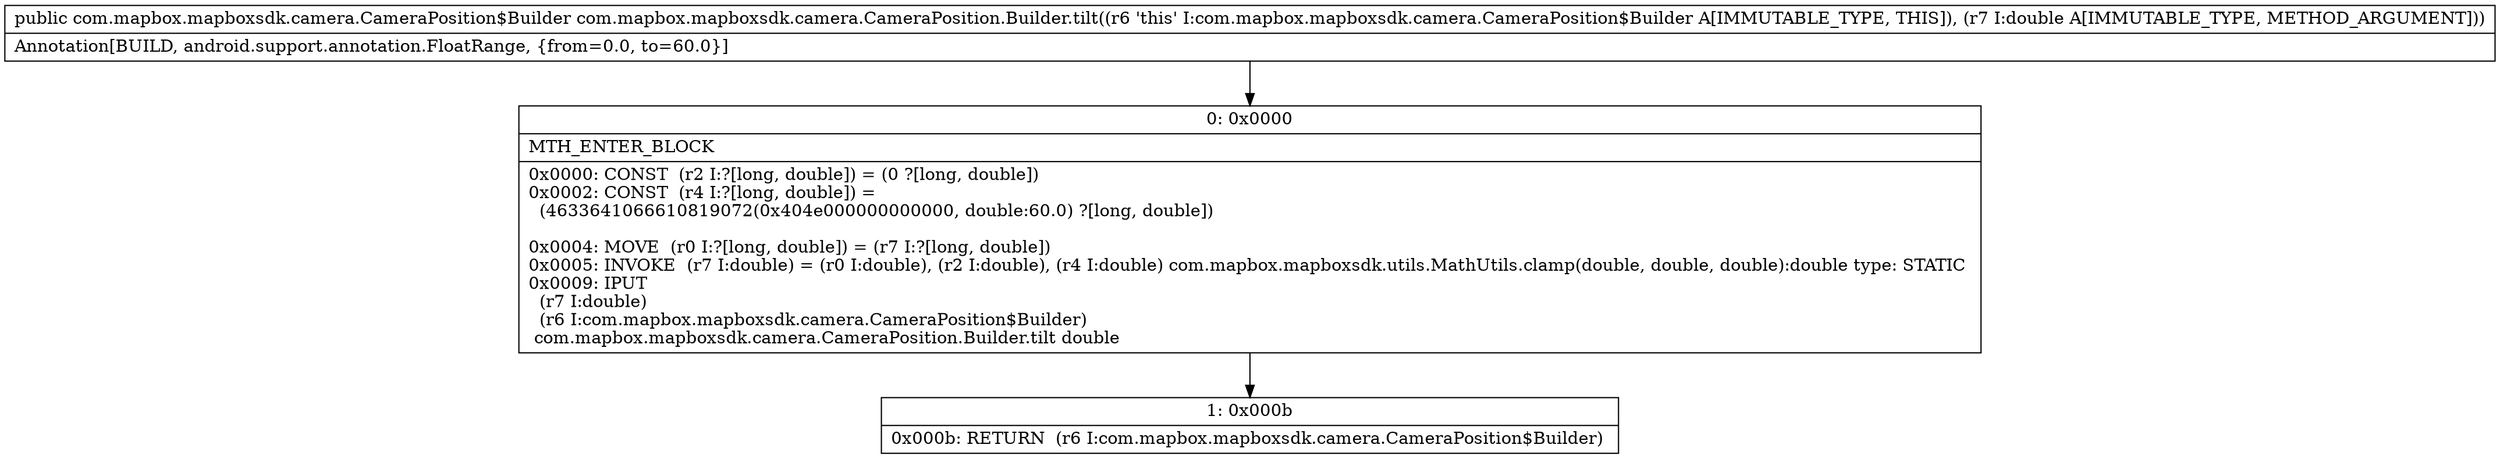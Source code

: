 digraph "CFG forcom.mapbox.mapboxsdk.camera.CameraPosition.Builder.tilt(D)Lcom\/mapbox\/mapboxsdk\/camera\/CameraPosition$Builder;" {
Node_0 [shape=record,label="{0\:\ 0x0000|MTH_ENTER_BLOCK\l|0x0000: CONST  (r2 I:?[long, double]) = (0 ?[long, double]) \l0x0002: CONST  (r4 I:?[long, double]) = \l  (4633641066610819072(0x404e000000000000, double:60.0) ?[long, double])\l \l0x0004: MOVE  (r0 I:?[long, double]) = (r7 I:?[long, double]) \l0x0005: INVOKE  (r7 I:double) = (r0 I:double), (r2 I:double), (r4 I:double) com.mapbox.mapboxsdk.utils.MathUtils.clamp(double, double, double):double type: STATIC \l0x0009: IPUT  \l  (r7 I:double)\l  (r6 I:com.mapbox.mapboxsdk.camera.CameraPosition$Builder)\l com.mapbox.mapboxsdk.camera.CameraPosition.Builder.tilt double \l}"];
Node_1 [shape=record,label="{1\:\ 0x000b|0x000b: RETURN  (r6 I:com.mapbox.mapboxsdk.camera.CameraPosition$Builder) \l}"];
MethodNode[shape=record,label="{public com.mapbox.mapboxsdk.camera.CameraPosition$Builder com.mapbox.mapboxsdk.camera.CameraPosition.Builder.tilt((r6 'this' I:com.mapbox.mapboxsdk.camera.CameraPosition$Builder A[IMMUTABLE_TYPE, THIS]), (r7 I:double A[IMMUTABLE_TYPE, METHOD_ARGUMENT]))  | Annotation[BUILD, android.support.annotation.FloatRange, \{from=0.0, to=60.0\}]\l}"];
MethodNode -> Node_0;
Node_0 -> Node_1;
}

